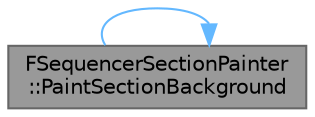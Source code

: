 digraph "FSequencerSectionPainter::PaintSectionBackground"
{
 // INTERACTIVE_SVG=YES
 // LATEX_PDF_SIZE
  bgcolor="transparent";
  edge [fontname=Helvetica,fontsize=10,labelfontname=Helvetica,labelfontsize=10];
  node [fontname=Helvetica,fontsize=10,shape=box,height=0.2,width=0.4];
  rankdir="LR";
  Node1 [id="Node000001",label="FSequencerSectionPainter\l::PaintSectionBackground",height=0.2,width=0.4,color="gray40", fillcolor="grey60", style="filled", fontcolor="black",tooltip="Paint the section background with the specified tint override."];
  Node1 -> Node1 [id="edge1_Node000001_Node000001",color="steelblue1",style="solid",tooltip=" "];
}
